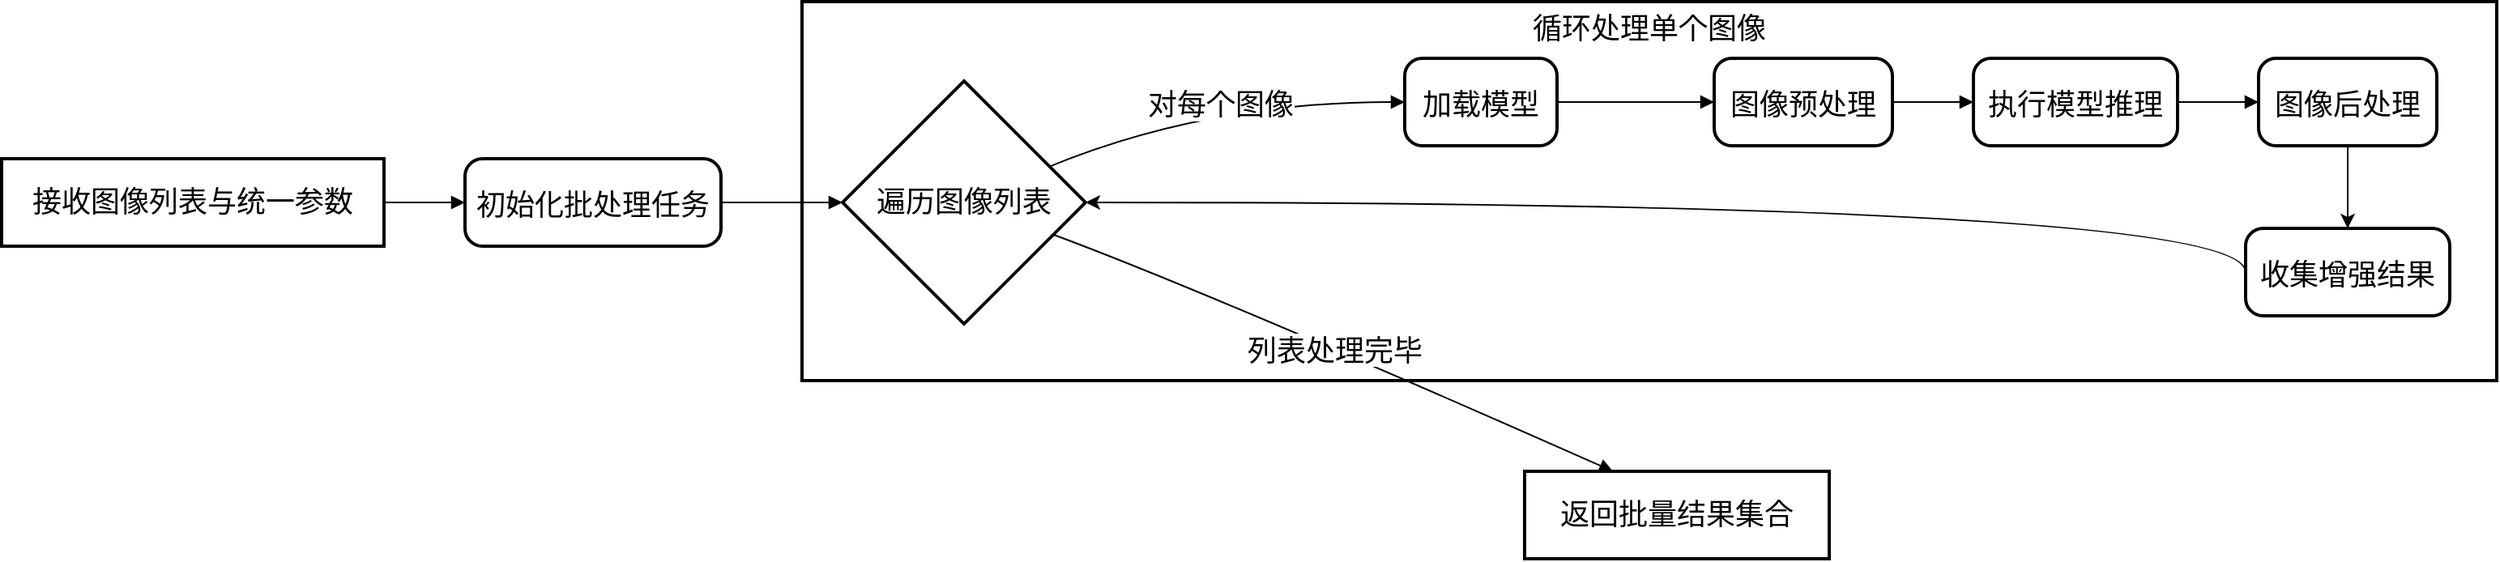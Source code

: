 <mxfile version="26.2.15">
  <diagram name="第 1 页" id="yT6Q-FKEiGSGmPdtbq2S">
    <mxGraphModel dx="1340" dy="866" grid="1" gridSize="10" guides="1" tooltips="1" connect="1" arrows="1" fold="1" page="1" pageScale="1" pageWidth="827" pageHeight="1169" math="0" shadow="0">
      <root>
        <mxCell id="0" />
        <mxCell id="1" parent="0" />
        <mxCell id="UWYnI_f27gCuCr2JDLN_-20" value="循环处理单个图像" style="whiteSpace=wrap;strokeWidth=2;verticalAlign=top;fontSize=18;" vertex="1" parent="1">
          <mxGeometry x="514" y="150" width="1046" height="234" as="geometry" />
        </mxCell>
        <mxCell id="UWYnI_f27gCuCr2JDLN_-21" value="接收图像列表与统一参数" style="whiteSpace=wrap;strokeWidth=2;fontSize=18;" vertex="1" parent="1">
          <mxGeometry x="20" y="247" width="236" height="54" as="geometry" />
        </mxCell>
        <mxCell id="UWYnI_f27gCuCr2JDLN_-22" value="初始化批处理任务" style="rounded=1;arcSize=20;strokeWidth=2;fontSize=18;" vertex="1" parent="1">
          <mxGeometry x="306" y="247" width="158" height="54" as="geometry" />
        </mxCell>
        <mxCell id="UWYnI_f27gCuCr2JDLN_-23" value="遍历图像列表" style="rhombus;strokeWidth=2;whiteSpace=wrap;fontSize=18;" vertex="1" parent="1">
          <mxGeometry x="539" y="199" width="150" height="150" as="geometry" />
        </mxCell>
        <mxCell id="UWYnI_f27gCuCr2JDLN_-24" value="加载模型" style="rounded=1;arcSize=20;strokeWidth=2;fontSize=18;" vertex="1" parent="1">
          <mxGeometry x="886" y="185" width="94" height="54" as="geometry" />
        </mxCell>
        <mxCell id="UWYnI_f27gCuCr2JDLN_-25" value="图像预处理" style="rounded=1;arcSize=20;strokeWidth=2;fontSize=18;" vertex="1" parent="1">
          <mxGeometry x="1077" y="185" width="110" height="54" as="geometry" />
        </mxCell>
        <mxCell id="UWYnI_f27gCuCr2JDLN_-26" value="执行模型推理" style="rounded=1;arcSize=20;strokeWidth=2;fontSize=18;" vertex="1" parent="1">
          <mxGeometry x="1237" y="185" width="126" height="54" as="geometry" />
        </mxCell>
        <mxCell id="UWYnI_f27gCuCr2JDLN_-42" style="edgeStyle=orthogonalEdgeStyle;rounded=0;orthogonalLoop=1;jettySize=auto;html=1;exitX=0.5;exitY=1;exitDx=0;exitDy=0;fontSize=18;" edge="1" parent="1" source="UWYnI_f27gCuCr2JDLN_-27" target="UWYnI_f27gCuCr2JDLN_-28">
          <mxGeometry relative="1" as="geometry" />
        </mxCell>
        <mxCell id="UWYnI_f27gCuCr2JDLN_-27" value="图像后处理" style="rounded=1;arcSize=20;strokeWidth=2;fontSize=18;" vertex="1" parent="1">
          <mxGeometry x="1413" y="185" width="110" height="54" as="geometry" />
        </mxCell>
        <mxCell id="UWYnI_f27gCuCr2JDLN_-44" style="edgeStyle=orthogonalEdgeStyle;rounded=0;orthogonalLoop=1;jettySize=auto;html=1;exitX=0;exitY=0.5;exitDx=0;exitDy=0;entryX=1;entryY=0.5;entryDx=0;entryDy=0;curved=1;fontSize=18;" edge="1" parent="1" source="UWYnI_f27gCuCr2JDLN_-28" target="UWYnI_f27gCuCr2JDLN_-23">
          <mxGeometry relative="1" as="geometry">
            <Array as="points">
              <mxPoint x="1405" y="274" />
            </Array>
          </mxGeometry>
        </mxCell>
        <mxCell id="UWYnI_f27gCuCr2JDLN_-28" value="收集增强结果" style="rounded=1;arcSize=20;strokeWidth=2;fontSize=18;" vertex="1" parent="1">
          <mxGeometry x="1405" y="290" width="126" height="54" as="geometry" />
        </mxCell>
        <mxCell id="UWYnI_f27gCuCr2JDLN_-29" value="返回批量结果集合" style="whiteSpace=wrap;strokeWidth=2;fontSize=18;" vertex="1" parent="1">
          <mxGeometry x="960" y="440" width="188" height="54" as="geometry" />
        </mxCell>
        <mxCell id="UWYnI_f27gCuCr2JDLN_-30" value="" style="curved=1;startArrow=none;endArrow=block;exitX=1;exitY=0.5;entryX=0;entryY=0.5;rounded=0;fontSize=18;" edge="1" parent="1" source="UWYnI_f27gCuCr2JDLN_-21" target="UWYnI_f27gCuCr2JDLN_-22">
          <mxGeometry relative="1" as="geometry">
            <Array as="points" />
          </mxGeometry>
        </mxCell>
        <mxCell id="UWYnI_f27gCuCr2JDLN_-31" value="" style="curved=1;startArrow=none;endArrow=block;exitX=1;exitY=0.5;entryX=0;entryY=0.5;rounded=0;fontSize=18;" edge="1" parent="1" source="UWYnI_f27gCuCr2JDLN_-22" target="UWYnI_f27gCuCr2JDLN_-23">
          <mxGeometry relative="1" as="geometry">
            <Array as="points" />
          </mxGeometry>
        </mxCell>
        <mxCell id="UWYnI_f27gCuCr2JDLN_-32" value="对每个图像" style="curved=1;startArrow=none;endArrow=block;exitX=1;exitY=0.29;entryX=0;entryY=0.5;rounded=0;fontSize=18;" edge="1" parent="1" source="UWYnI_f27gCuCr2JDLN_-23" target="UWYnI_f27gCuCr2JDLN_-24">
          <mxGeometry relative="1" as="geometry">
            <Array as="points">
              <mxPoint x="764" y="212" />
            </Array>
          </mxGeometry>
        </mxCell>
        <mxCell id="UWYnI_f27gCuCr2JDLN_-33" value="" style="curved=1;startArrow=none;endArrow=block;exitX=1;exitY=0.5;entryX=0;entryY=0.5;rounded=0;fontSize=18;" edge="1" parent="1" source="UWYnI_f27gCuCr2JDLN_-24" target="UWYnI_f27gCuCr2JDLN_-25">
          <mxGeometry relative="1" as="geometry">
            <Array as="points" />
          </mxGeometry>
        </mxCell>
        <mxCell id="UWYnI_f27gCuCr2JDLN_-34" value="" style="curved=1;startArrow=none;endArrow=block;exitX=1;exitY=0.5;entryX=0;entryY=0.5;rounded=0;fontSize=18;" edge="1" parent="1" source="UWYnI_f27gCuCr2JDLN_-25" target="UWYnI_f27gCuCr2JDLN_-26">
          <mxGeometry relative="1" as="geometry">
            <Array as="points" />
          </mxGeometry>
        </mxCell>
        <mxCell id="UWYnI_f27gCuCr2JDLN_-35" value="" style="curved=1;startArrow=none;endArrow=block;exitX=1;exitY=0.5;entryX=0;entryY=0.5;rounded=0;fontSize=18;" edge="1" parent="1" source="UWYnI_f27gCuCr2JDLN_-26" target="UWYnI_f27gCuCr2JDLN_-27">
          <mxGeometry relative="1" as="geometry">
            <Array as="points" />
          </mxGeometry>
        </mxCell>
        <mxCell id="UWYnI_f27gCuCr2JDLN_-38" value="列表处理完毕" style="curved=1;startArrow=none;endArrow=block;exitX=1;exitY=0.68;entryX=0.29;entryY=0;rounded=0;fontSize=18;" edge="1" parent="1" source="UWYnI_f27gCuCr2JDLN_-23" target="UWYnI_f27gCuCr2JDLN_-29">
          <mxGeometry relative="1" as="geometry">
            <Array as="points">
              <mxPoint x="764" y="329" />
            </Array>
          </mxGeometry>
        </mxCell>
      </root>
    </mxGraphModel>
  </diagram>
</mxfile>
